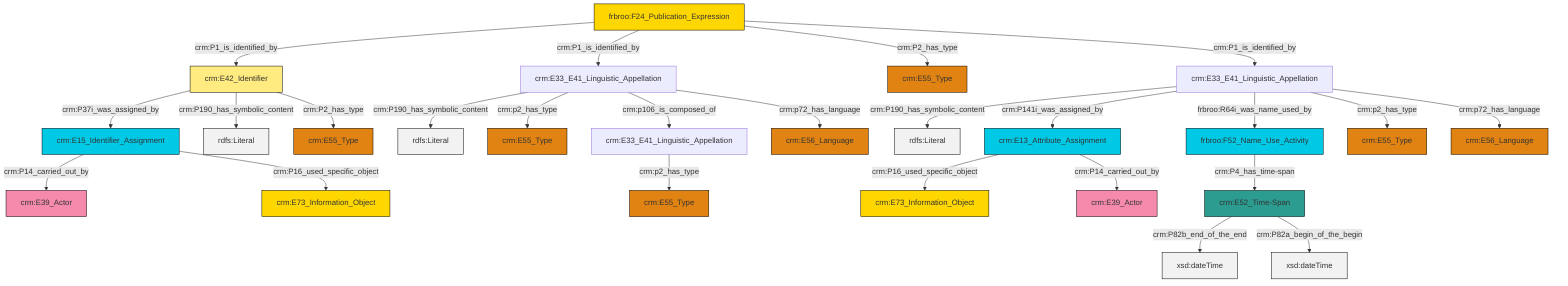 graph TD
classDef Literal fill:#f2f2f2,stroke:#000000;
classDef CRM_Entity fill:#FFFFFF,stroke:#000000;
classDef Temporal_Entity fill:#00C9E6, stroke:#000000;
classDef Type fill:#E18312, stroke:#000000;
classDef Time-Span fill:#2C9C91, stroke:#000000;
classDef Appellation fill:#FFEB7F, stroke:#000000;
classDef Place fill:#008836, stroke:#000000;
classDef Persistent_Item fill:#B266B2, stroke:#000000;
classDef Conceptual_Object fill:#FFD700, stroke:#000000;
classDef Physical_Thing fill:#D2B48C, stroke:#000000;
classDef Actor fill:#f58aad, stroke:#000000;
classDef PC_Classes fill:#4ce600, stroke:#000000;
classDef Multi fill:#cccccc,stroke:#000000;

0["frbroo:F24_Publication_Expression"]:::Conceptual_Object -->|crm:P1_is_identified_by| 1["crm:E42_Identifier"]:::Appellation
2["crm:E52_Time-Span"]:::Time-Span -->|crm:P82b_end_of_the_end| 3[xsd:dateTime]:::Literal
4["crm:E15_Identifier_Assignment"]:::Temporal_Entity -->|crm:P14_carried_out_by| 5["crm:E39_Actor"]:::Actor
6["crm:E33_E41_Linguistic_Appellation"]:::Default -->|crm:P190_has_symbolic_content| 7[rdfs:Literal]:::Literal
8["crm:E13_Attribute_Assignment"]:::Temporal_Entity -->|crm:P16_used_specific_object| 9["crm:E73_Information_Object"]:::Conceptual_Object
6["crm:E33_E41_Linguistic_Appellation"]:::Default -->|crm:P141i_was_assigned_by| 8["crm:E13_Attribute_Assignment"]:::Temporal_Entity
0["frbroo:F24_Publication_Expression"]:::Conceptual_Object -->|crm:P1_is_identified_by| 15["crm:E33_E41_Linguistic_Appellation"]:::Default
15["crm:E33_E41_Linguistic_Appellation"]:::Default -->|crm:P190_has_symbolic_content| 16[rdfs:Literal]:::Literal
0["frbroo:F24_Publication_Expression"]:::Conceptual_Object -->|crm:P2_has_type| 17["crm:E55_Type"]:::Type
8["crm:E13_Attribute_Assignment"]:::Temporal_Entity -->|crm:P14_carried_out_by| 20["crm:E39_Actor"]:::Actor
6["crm:E33_E41_Linguistic_Appellation"]:::Default -->|frbroo:R64i_was_name_used_by| 21["frbroo:F52_Name_Use_Activity"]:::Temporal_Entity
15["crm:E33_E41_Linguistic_Appellation"]:::Default -->|crm:p2_has_type| 23["crm:E55_Type"]:::Type
15["crm:E33_E41_Linguistic_Appellation"]:::Default -->|crm:p106_is_composed_of| 28["crm:E33_E41_Linguistic_Appellation"]:::Default
1["crm:E42_Identifier"]:::Appellation -->|crm:P37i_was_assigned_by| 4["crm:E15_Identifier_Assignment"]:::Temporal_Entity
6["crm:E33_E41_Linguistic_Appellation"]:::Default -->|crm:p2_has_type| 18["crm:E55_Type"]:::Type
28["crm:E33_E41_Linguistic_Appellation"]:::Default -->|crm:p2_has_type| 10["crm:E55_Type"]:::Type
1["crm:E42_Identifier"]:::Appellation -->|crm:P190_has_symbolic_content| 33[rdfs:Literal]:::Literal
1["crm:E42_Identifier"]:::Appellation -->|crm:P2_has_type| 12["crm:E55_Type"]:::Type
21["frbroo:F52_Name_Use_Activity"]:::Temporal_Entity -->|crm:P4_has_time-span| 2["crm:E52_Time-Span"]:::Time-Span
0["frbroo:F24_Publication_Expression"]:::Conceptual_Object -->|crm:P1_is_identified_by| 6["crm:E33_E41_Linguistic_Appellation"]:::Default
6["crm:E33_E41_Linguistic_Appellation"]:::Default -->|crm:p72_has_language| 34["crm:E56_Language"]:::Type
2["crm:E52_Time-Span"]:::Time-Span -->|crm:P82a_begin_of_the_begin| 41[xsd:dateTime]:::Literal
15["crm:E33_E41_Linguistic_Appellation"]:::Default -->|crm:p72_has_language| 43["crm:E56_Language"]:::Type
4["crm:E15_Identifier_Assignment"]:::Temporal_Entity -->|crm:P16_used_specific_object| 45["crm:E73_Information_Object"]:::Conceptual_Object